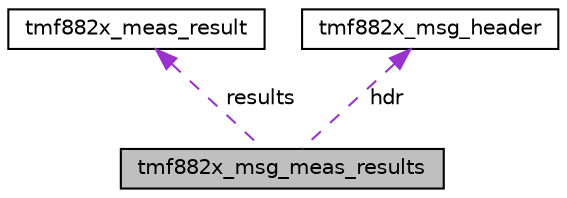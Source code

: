 digraph "tmf882x_msg_meas_results"
{
 // LATEX_PDF_SIZE
  edge [fontname="Helvetica",fontsize="10",labelfontname="Helvetica",labelfontsize="10"];
  node [fontname="Helvetica",fontsize="10",shape=record];
  Node1 [label="tmf882x_msg_meas_results",height=0.2,width=0.4,color="black", fillcolor="grey75", style="filled", fontcolor="black",tooltip="TMF882X measure results message type."];
  Node2 -> Node1 [dir="back",color="darkorchid3",fontsize="10",style="dashed",label=" results" ,fontname="Helvetica"];
  Node2 [label="tmf882x_meas_result",height=0.2,width=0.4,color="black", fillcolor="white", style="filled",URL="$structtmf882x__meas__result.html",tooltip="TMF882X measure result This represents an individual target measurement result."];
  Node3 -> Node1 [dir="back",color="darkorchid3",fontsize="10",style="dashed",label=" hdr" ,fontname="Helvetica"];
  Node3 [label="tmf882x_msg_header",height=0.2,width=0.4,color="black", fillcolor="white", style="filled",URL="$structtmf882x__msg__header.html",tooltip="TMF882X message header type."];
}
